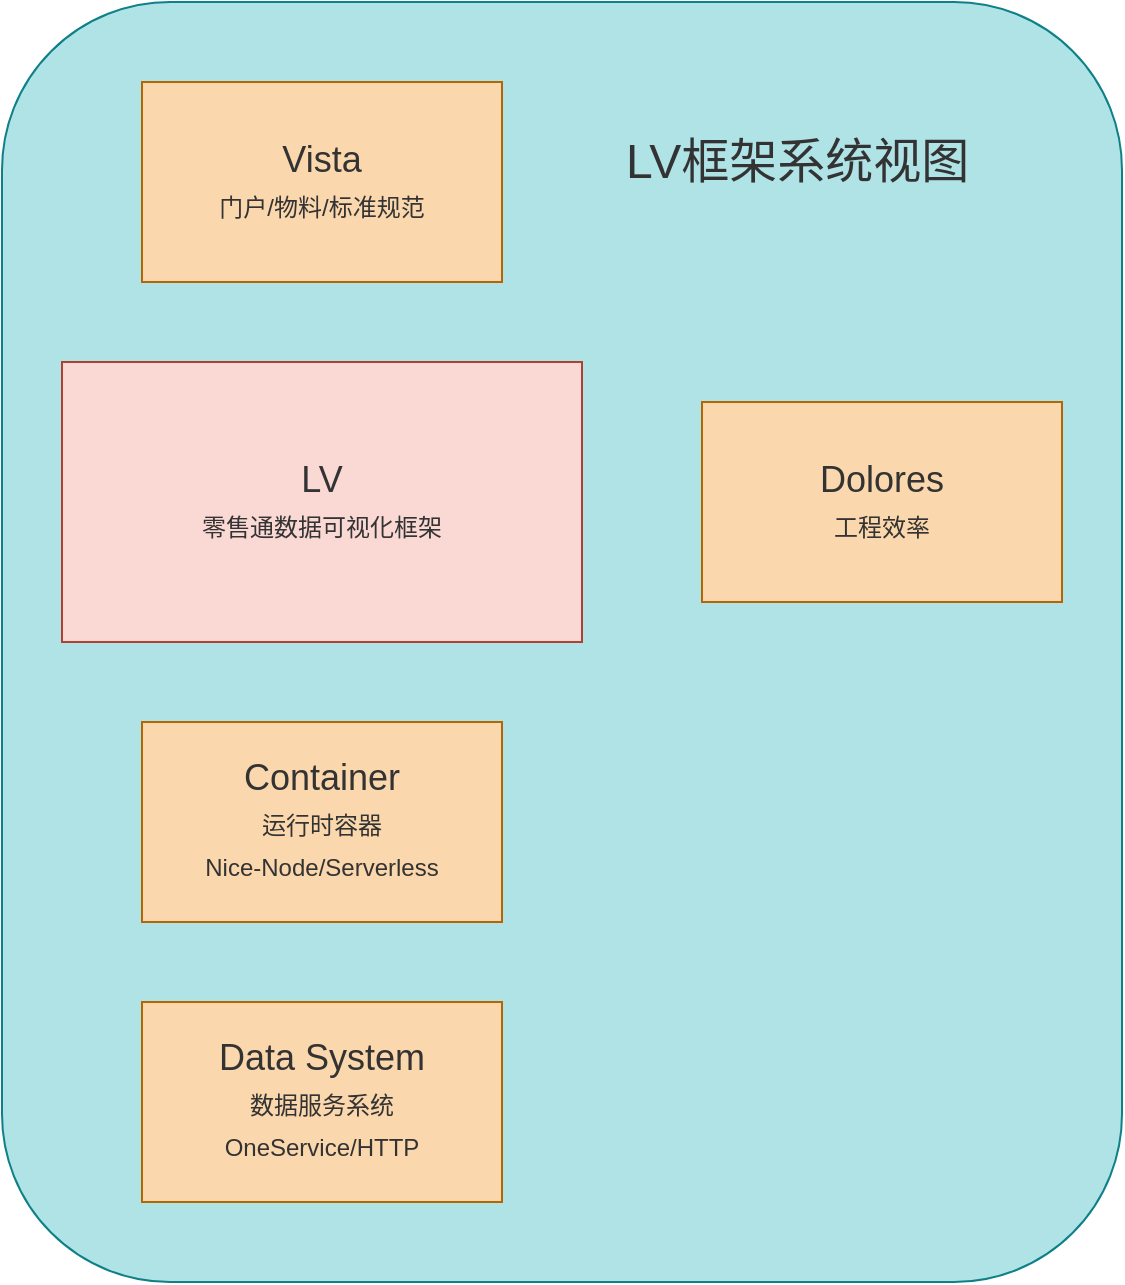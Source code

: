 <mxfile version="11.1.4" type="github"><diagram id="3uBjao8KRy3oevb7okG7" name="LV-Arch-C1"><mxGraphModel dx="1426" dy="778" grid="1" gridSize="10" guides="1" tooltips="1" connect="1" arrows="1" fold="1" page="1" pageScale="1" pageWidth="850" pageHeight="1100" math="0" shadow="0"><root><mxCell id="0"/><mxCell id="1" parent="0"/><mxCell id="iz2bYmJtIoqGg39cjDlW-1" value="" style="rounded=1;whiteSpace=wrap;html=1;fontSize=20;fillColor=#b0e3e6;strokeColor=#0e8088;fontColor=#333333;" vertex="1" parent="1"><mxGeometry x="190" width="560" height="640" as="geometry"/></mxCell><mxCell id="ms20QckHnI5jg7-NtDjP-1" value="LV&lt;br&gt;&lt;font style=&quot;font-size: 12px&quot;&gt;零售通数据可视化框架&lt;/font&gt;" style="rounded=0;whiteSpace=wrap;html=1;fontSize=18;fillColor=#fad9d5;strokeColor=#ae4132;fontColor=#333333;" parent="1" vertex="1"><mxGeometry x="220" y="180" width="260" height="140" as="geometry"/></mxCell><mxCell id="ms20QckHnI5jg7-NtDjP-11" value="Dolores&lt;br&gt;&lt;font style=&quot;font-size: 12px&quot;&gt;工程效率&lt;/font&gt;" style="rounded=0;whiteSpace=wrap;html=1;fontSize=18;fillColor=#fad7ac;strokeColor=#b46504;fontColor=#333333;" parent="1" vertex="1"><mxGeometry x="540" y="200" width="180" height="100" as="geometry"/></mxCell><mxCell id="ms20QckHnI5jg7-NtDjP-7" value="Container&lt;br&gt;&lt;font style=&quot;font-size: 12px&quot;&gt;运行时容器&lt;br&gt;Nice-Node/Serverless&lt;/font&gt;" style="rounded=0;whiteSpace=wrap;html=1;fontSize=18;fillColor=#fad7ac;strokeColor=#b46504;fontColor=#333333;" parent="1" vertex="1"><mxGeometry x="260" y="360" width="180" height="100" as="geometry"/></mxCell><mxCell id="ms20QckHnI5jg7-NtDjP-9" value="Data System&lt;br&gt;&lt;font style=&quot;font-size: 12px&quot;&gt;数据服务系统&lt;br&gt;OneService/HTTP&lt;/font&gt;" style="rounded=0;whiteSpace=wrap;html=1;fontSize=18;fillColor=#fad7ac;strokeColor=#b46504;fontColor=#333333;" parent="1" vertex="1"><mxGeometry x="260" y="500" width="180" height="100" as="geometry"/></mxCell><mxCell id="ms20QckHnI5jg7-NtDjP-5" value="Vista&lt;br&gt;&lt;font style=&quot;font-size: 12px&quot;&gt;门户/物料/标准规范&lt;/font&gt;" style="rounded=0;whiteSpace=wrap;html=1;fontSize=18;fillColor=#fad7ac;strokeColor=#b46504;fontColor=#333333;" parent="1" vertex="1"><mxGeometry x="260" y="40" width="180" height="100" as="geometry"/></mxCell><mxCell id="iz2bYmJtIoqGg39cjDlW-2" value="LV框架系统视图" style="text;html=1;strokeColor=none;fillColor=none;align=left;verticalAlign=middle;whiteSpace=wrap;rounded=0;fontSize=24;fontColor=#333333;" vertex="1" parent="1"><mxGeometry x="500" y="70" width="180" height="20" as="geometry"/></mxCell></root></mxGraphModel></diagram><diagram id="sjhXPZJU5Lr9zt8lXT4E" name="LV-Arch-C2"><mxGraphModel dx="1426" dy="778" grid="1" gridSize="10" guides="1" tooltips="1" connect="1" arrows="1" fold="1" page="1" pageScale="1" pageWidth="850" pageHeight="1100" math="0" shadow="0"><root><mxCell id="mAktYXOp5nAY_sN5eeta-0"/><mxCell id="mAktYXOp5nAY_sN5eeta-1" parent="mAktYXOp5nAY_sN5eeta-0"/><mxCell id="mAktYXOp5nAY_sN5eeta-10" value="" style="rounded=1;whiteSpace=wrap;html=1;fontSize=18;fillColor=#fad9d5;strokeColor=#ae4132;fontColor=#333333;" vertex="1" parent="mAktYXOp5nAY_sN5eeta-1"><mxGeometry x="120" y="40" width="440" height="560" as="geometry"/></mxCell><mxCell id="mAktYXOp5nAY_sN5eeta-2" value="LV-Portal&lt;br&gt;&lt;font style=&quot;font-size: 12px&quot;&gt;主页&lt;/font&gt;" style="rounded=0;whiteSpace=wrap;html=1;fillColor=#b1ddf0;strokeColor=#10739e;fontSize=18;fontColor=#333333;" vertex="1" parent="mAktYXOp5nAY_sN5eeta-1"><mxGeometry x="160" y="120" width="160" height="80" as="geometry"/></mxCell><mxCell id="mAktYXOp5nAY_sN5eeta-3" value="LV-UI&lt;br&gt;&lt;span style=&quot;font-size: 12px&quot;&gt;物料库&lt;/span&gt;" style="rounded=0;whiteSpace=wrap;html=1;fillColor=#b1ddf0;strokeColor=#10739e;fontSize=18;fontColor=#333333;" vertex="1" parent="mAktYXOp5nAY_sN5eeta-1"><mxGeometry x="360" y="120" width="160" height="80" as="geometry"/></mxCell><mxCell id="mAktYXOp5nAY_sN5eeta-4" value="LV-Development&lt;br&gt;&lt;span style=&quot;font-size: 12px&quot;&gt;在线开发系统&lt;/span&gt;" style="rounded=0;whiteSpace=wrap;html=1;fillColor=#b1ddf0;strokeColor=#10739e;fontSize=18;fontColor=#333333;" vertex="1" parent="mAktYXOp5nAY_sN5eeta-1"><mxGeometry x="360" y="360" width="160" height="80" as="geometry"/></mxCell><mxCell id="mAktYXOp5nAY_sN5eeta-5" value="LV-Design&lt;br&gt;&lt;span style=&quot;font-size: 12px&quot;&gt;设计系统&lt;/span&gt;" style="rounded=0;whiteSpace=wrap;html=1;fillColor=#b1ddf0;strokeColor=#10739e;fontSize=18;fontColor=#333333;" vertex="1" parent="mAktYXOp5nAY_sN5eeta-1"><mxGeometry x="160" y="360" width="160" height="80" as="geometry"/></mxCell><mxCell id="mAktYXOp5nAY_sN5eeta-6" value="LV-Management&lt;br&gt;&lt;span style=&quot;font-size: 12px&quot;&gt;管理系统&lt;/span&gt;" style="rounded=0;whiteSpace=wrap;html=1;fillColor=#b1ddf0;strokeColor=#10739e;fontSize=18;fontColor=#333333;" vertex="1" parent="mAktYXOp5nAY_sN5eeta-1"><mxGeometry x="360" y="240" width="160" height="80" as="geometry"/></mxCell><mxCell id="mAktYXOp5nAY_sN5eeta-7" value="LV-Model&lt;br&gt;&lt;span style=&quot;font-size: 12px&quot;&gt;数据模型系统&lt;/span&gt;" style="rounded=0;whiteSpace=wrap;html=1;fillColor=#b1ddf0;strokeColor=#10739e;fontSize=18;fontColor=#333333;" vertex="1" parent="mAktYXOp5nAY_sN5eeta-1"><mxGeometry x="160" y="240" width="160" height="80" as="geometry"/></mxCell><mxCell id="mAktYXOp5nAY_sN5eeta-8" value="LV-Project&lt;br&gt;&lt;span style=&quot;font-size: 12px&quot;&gt;工程&lt;/span&gt;" style="rounded=0;whiteSpace=wrap;html=1;fillColor=#b1ddf0;strokeColor=#10739e;fontSize=18;fontColor=#333333;" vertex="1" parent="mAktYXOp5nAY_sN5eeta-1"><mxGeometry x="360" y="480" width="160" height="80" as="geometry"/></mxCell><mxCell id="mAktYXOp5nAY_sN5eeta-9" value="LV-Runtime&lt;br&gt;&lt;span style=&quot;font-size: 12px&quot;&gt;运行时&lt;/span&gt;" style="rounded=0;whiteSpace=wrap;html=1;fillColor=#b1ddf0;strokeColor=#10739e;fontSize=18;fontColor=#333333;" vertex="1" parent="mAktYXOp5nAY_sN5eeta-1"><mxGeometry x="160" y="480" width="160" height="80" as="geometry"/></mxCell><mxCell id="1noEQIvOZ-B-coTV_aF7-0" value="LV框架组件视图" style="text;html=1;strokeColor=none;fillColor=none;align=left;verticalAlign=middle;whiteSpace=wrap;rounded=0;fontSize=24;fontColor=#333333;" vertex="1" parent="mAktYXOp5nAY_sN5eeta-1"><mxGeometry x="160" y="70" width="180" height="20" as="geometry"/></mxCell></root></mxGraphModel></diagram></mxfile>